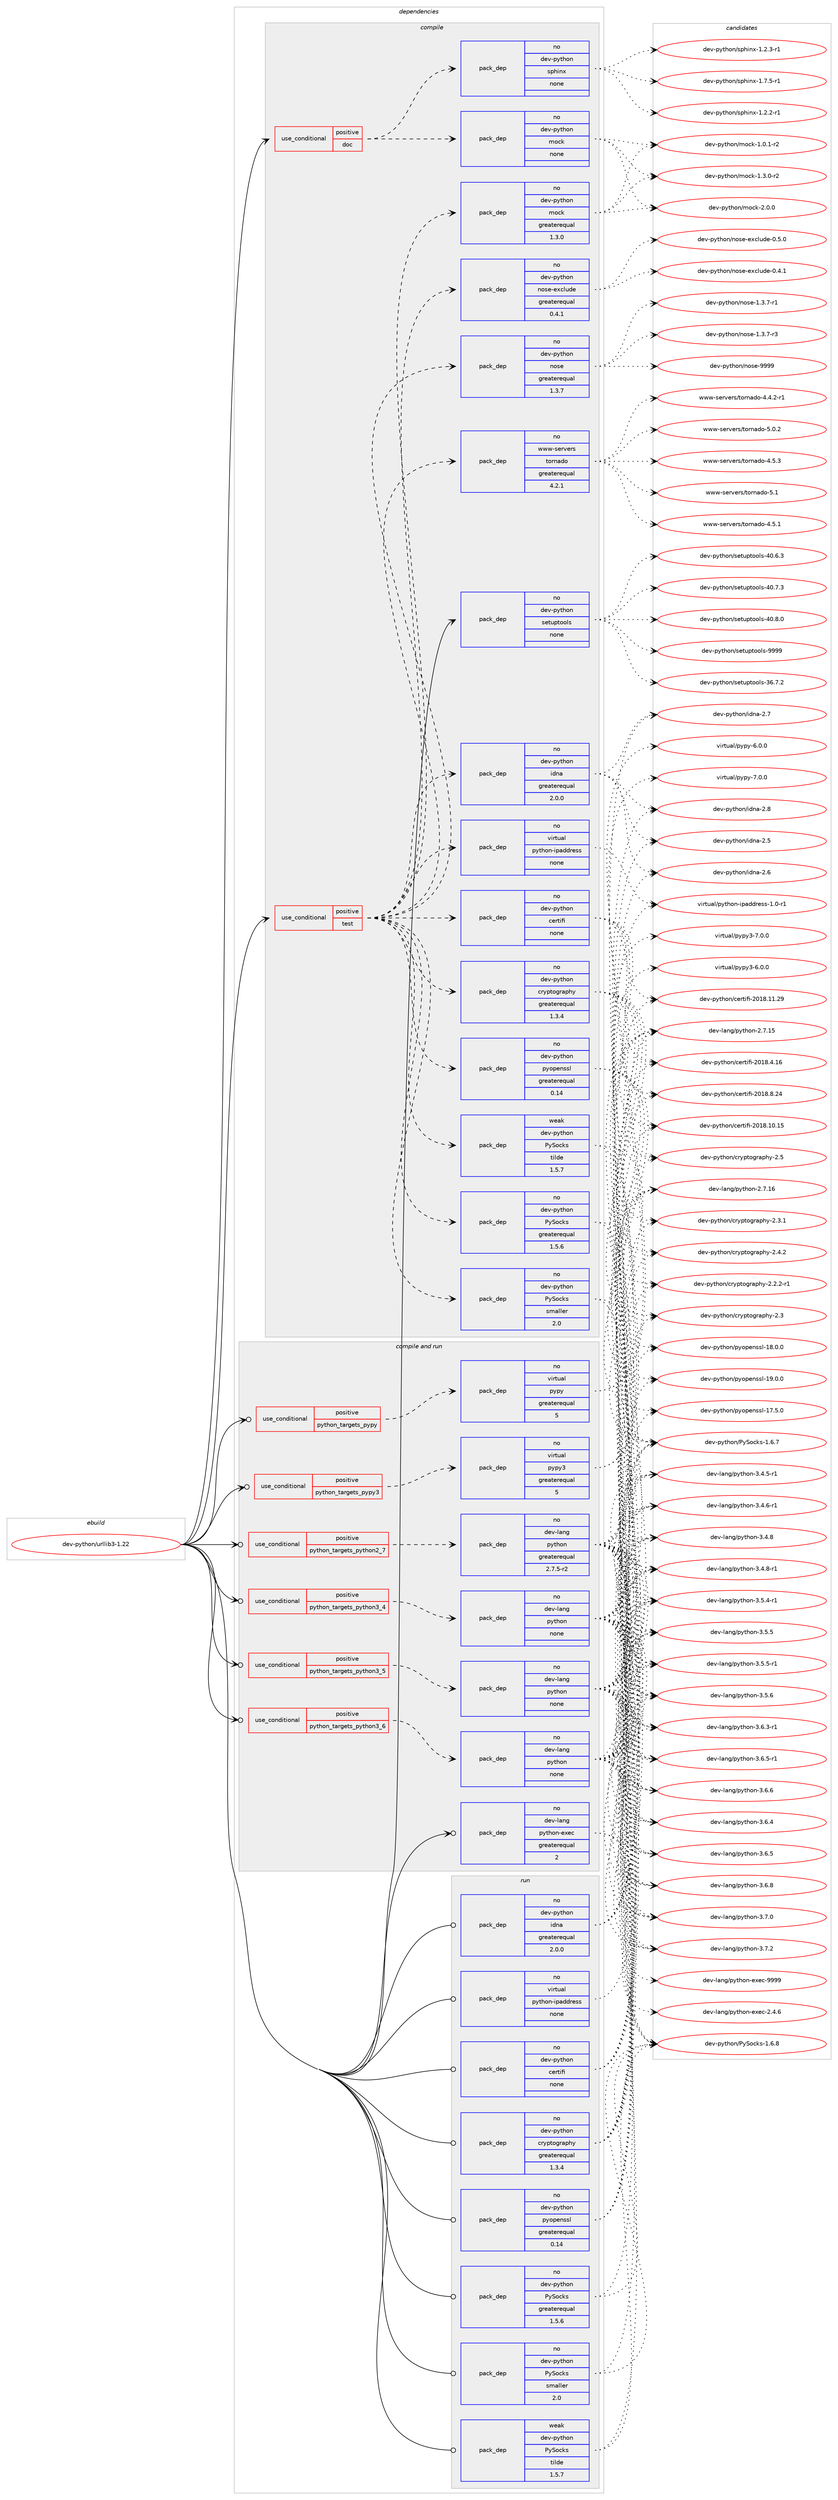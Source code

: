 digraph prolog {

# *************
# Graph options
# *************

newrank=true;
concentrate=true;
compound=true;
graph [rankdir=LR,fontname=Helvetica,fontsize=10,ranksep=1.5];#, ranksep=2.5, nodesep=0.2];
edge  [arrowhead=vee];
node  [fontname=Helvetica,fontsize=10];

# **********
# The ebuild
# **********

subgraph cluster_leftcol {
color=gray;
rank=same;
label=<<i>ebuild</i>>;
id [label="dev-python/urllib3-1.22", color=red, width=4, href="../dev-python/urllib3-1.22.svg"];
}

# ****************
# The dependencies
# ****************

subgraph cluster_midcol {
color=gray;
label=<<i>dependencies</i>>;
subgraph cluster_compile {
fillcolor="#eeeeee";
style=filled;
label=<<i>compile</i>>;
subgraph cond386309 {
dependency1446426 [label=<<TABLE BORDER="0" CELLBORDER="1" CELLSPACING="0" CELLPADDING="4"><TR><TD ROWSPAN="3" CELLPADDING="10">use_conditional</TD></TR><TR><TD>positive</TD></TR><TR><TD>doc</TD></TR></TABLE>>, shape=none, color=red];
subgraph pack1036748 {
dependency1446427 [label=<<TABLE BORDER="0" CELLBORDER="1" CELLSPACING="0" CELLPADDING="4" WIDTH="220"><TR><TD ROWSPAN="6" CELLPADDING="30">pack_dep</TD></TR><TR><TD WIDTH="110">no</TD></TR><TR><TD>dev-python</TD></TR><TR><TD>mock</TD></TR><TR><TD>none</TD></TR><TR><TD></TD></TR></TABLE>>, shape=none, color=blue];
}
dependency1446426:e -> dependency1446427:w [weight=20,style="dashed",arrowhead="vee"];
subgraph pack1036749 {
dependency1446428 [label=<<TABLE BORDER="0" CELLBORDER="1" CELLSPACING="0" CELLPADDING="4" WIDTH="220"><TR><TD ROWSPAN="6" CELLPADDING="30">pack_dep</TD></TR><TR><TD WIDTH="110">no</TD></TR><TR><TD>dev-python</TD></TR><TR><TD>sphinx</TD></TR><TR><TD>none</TD></TR><TR><TD></TD></TR></TABLE>>, shape=none, color=blue];
}
dependency1446426:e -> dependency1446428:w [weight=20,style="dashed",arrowhead="vee"];
}
id:e -> dependency1446426:w [weight=20,style="solid",arrowhead="vee"];
subgraph cond386310 {
dependency1446429 [label=<<TABLE BORDER="0" CELLBORDER="1" CELLSPACING="0" CELLPADDING="4"><TR><TD ROWSPAN="3" CELLPADDING="10">use_conditional</TD></TR><TR><TD>positive</TD></TR><TR><TD>test</TD></TR></TABLE>>, shape=none, color=red];
subgraph pack1036750 {
dependency1446430 [label=<<TABLE BORDER="0" CELLBORDER="1" CELLSPACING="0" CELLPADDING="4" WIDTH="220"><TR><TD ROWSPAN="6" CELLPADDING="30">pack_dep</TD></TR><TR><TD WIDTH="110">no</TD></TR><TR><TD>dev-python</TD></TR><TR><TD>PySocks</TD></TR><TR><TD>greaterequal</TD></TR><TR><TD>1.5.6</TD></TR></TABLE>>, shape=none, color=blue];
}
dependency1446429:e -> dependency1446430:w [weight=20,style="dashed",arrowhead="vee"];
subgraph pack1036751 {
dependency1446431 [label=<<TABLE BORDER="0" CELLBORDER="1" CELLSPACING="0" CELLPADDING="4" WIDTH="220"><TR><TD ROWSPAN="6" CELLPADDING="30">pack_dep</TD></TR><TR><TD WIDTH="110">weak</TD></TR><TR><TD>dev-python</TD></TR><TR><TD>PySocks</TD></TR><TR><TD>tilde</TD></TR><TR><TD>1.5.7</TD></TR></TABLE>>, shape=none, color=blue];
}
dependency1446429:e -> dependency1446431:w [weight=20,style="dashed",arrowhead="vee"];
subgraph pack1036752 {
dependency1446432 [label=<<TABLE BORDER="0" CELLBORDER="1" CELLSPACING="0" CELLPADDING="4" WIDTH="220"><TR><TD ROWSPAN="6" CELLPADDING="30">pack_dep</TD></TR><TR><TD WIDTH="110">no</TD></TR><TR><TD>dev-python</TD></TR><TR><TD>PySocks</TD></TR><TR><TD>smaller</TD></TR><TR><TD>2.0</TD></TR></TABLE>>, shape=none, color=blue];
}
dependency1446429:e -> dependency1446432:w [weight=20,style="dashed",arrowhead="vee"];
subgraph pack1036753 {
dependency1446433 [label=<<TABLE BORDER="0" CELLBORDER="1" CELLSPACING="0" CELLPADDING="4" WIDTH="220"><TR><TD ROWSPAN="6" CELLPADDING="30">pack_dep</TD></TR><TR><TD WIDTH="110">no</TD></TR><TR><TD>dev-python</TD></TR><TR><TD>certifi</TD></TR><TR><TD>none</TD></TR><TR><TD></TD></TR></TABLE>>, shape=none, color=blue];
}
dependency1446429:e -> dependency1446433:w [weight=20,style="dashed",arrowhead="vee"];
subgraph pack1036754 {
dependency1446434 [label=<<TABLE BORDER="0" CELLBORDER="1" CELLSPACING="0" CELLPADDING="4" WIDTH="220"><TR><TD ROWSPAN="6" CELLPADDING="30">pack_dep</TD></TR><TR><TD WIDTH="110">no</TD></TR><TR><TD>dev-python</TD></TR><TR><TD>cryptography</TD></TR><TR><TD>greaterequal</TD></TR><TR><TD>1.3.4</TD></TR></TABLE>>, shape=none, color=blue];
}
dependency1446429:e -> dependency1446434:w [weight=20,style="dashed",arrowhead="vee"];
subgraph pack1036755 {
dependency1446435 [label=<<TABLE BORDER="0" CELLBORDER="1" CELLSPACING="0" CELLPADDING="4" WIDTH="220"><TR><TD ROWSPAN="6" CELLPADDING="30">pack_dep</TD></TR><TR><TD WIDTH="110">no</TD></TR><TR><TD>dev-python</TD></TR><TR><TD>pyopenssl</TD></TR><TR><TD>greaterequal</TD></TR><TR><TD>0.14</TD></TR></TABLE>>, shape=none, color=blue];
}
dependency1446429:e -> dependency1446435:w [weight=20,style="dashed",arrowhead="vee"];
subgraph pack1036756 {
dependency1446436 [label=<<TABLE BORDER="0" CELLBORDER="1" CELLSPACING="0" CELLPADDING="4" WIDTH="220"><TR><TD ROWSPAN="6" CELLPADDING="30">pack_dep</TD></TR><TR><TD WIDTH="110">no</TD></TR><TR><TD>dev-python</TD></TR><TR><TD>idna</TD></TR><TR><TD>greaterequal</TD></TR><TR><TD>2.0.0</TD></TR></TABLE>>, shape=none, color=blue];
}
dependency1446429:e -> dependency1446436:w [weight=20,style="dashed",arrowhead="vee"];
subgraph pack1036757 {
dependency1446437 [label=<<TABLE BORDER="0" CELLBORDER="1" CELLSPACING="0" CELLPADDING="4" WIDTH="220"><TR><TD ROWSPAN="6" CELLPADDING="30">pack_dep</TD></TR><TR><TD WIDTH="110">no</TD></TR><TR><TD>virtual</TD></TR><TR><TD>python-ipaddress</TD></TR><TR><TD>none</TD></TR><TR><TD></TD></TR></TABLE>>, shape=none, color=blue];
}
dependency1446429:e -> dependency1446437:w [weight=20,style="dashed",arrowhead="vee"];
subgraph pack1036758 {
dependency1446438 [label=<<TABLE BORDER="0" CELLBORDER="1" CELLSPACING="0" CELLPADDING="4" WIDTH="220"><TR><TD ROWSPAN="6" CELLPADDING="30">pack_dep</TD></TR><TR><TD WIDTH="110">no</TD></TR><TR><TD>www-servers</TD></TR><TR><TD>tornado</TD></TR><TR><TD>greaterequal</TD></TR><TR><TD>4.2.1</TD></TR></TABLE>>, shape=none, color=blue];
}
dependency1446429:e -> dependency1446438:w [weight=20,style="dashed",arrowhead="vee"];
subgraph pack1036759 {
dependency1446439 [label=<<TABLE BORDER="0" CELLBORDER="1" CELLSPACING="0" CELLPADDING="4" WIDTH="220"><TR><TD ROWSPAN="6" CELLPADDING="30">pack_dep</TD></TR><TR><TD WIDTH="110">no</TD></TR><TR><TD>dev-python</TD></TR><TR><TD>mock</TD></TR><TR><TD>greaterequal</TD></TR><TR><TD>1.3.0</TD></TR></TABLE>>, shape=none, color=blue];
}
dependency1446429:e -> dependency1446439:w [weight=20,style="dashed",arrowhead="vee"];
subgraph pack1036760 {
dependency1446440 [label=<<TABLE BORDER="0" CELLBORDER="1" CELLSPACING="0" CELLPADDING="4" WIDTH="220"><TR><TD ROWSPAN="6" CELLPADDING="30">pack_dep</TD></TR><TR><TD WIDTH="110">no</TD></TR><TR><TD>dev-python</TD></TR><TR><TD>nose</TD></TR><TR><TD>greaterequal</TD></TR><TR><TD>1.3.7</TD></TR></TABLE>>, shape=none, color=blue];
}
dependency1446429:e -> dependency1446440:w [weight=20,style="dashed",arrowhead="vee"];
subgraph pack1036761 {
dependency1446441 [label=<<TABLE BORDER="0" CELLBORDER="1" CELLSPACING="0" CELLPADDING="4" WIDTH="220"><TR><TD ROWSPAN="6" CELLPADDING="30">pack_dep</TD></TR><TR><TD WIDTH="110">no</TD></TR><TR><TD>dev-python</TD></TR><TR><TD>nose-exclude</TD></TR><TR><TD>greaterequal</TD></TR><TR><TD>0.4.1</TD></TR></TABLE>>, shape=none, color=blue];
}
dependency1446429:e -> dependency1446441:w [weight=20,style="dashed",arrowhead="vee"];
}
id:e -> dependency1446429:w [weight=20,style="solid",arrowhead="vee"];
subgraph pack1036762 {
dependency1446442 [label=<<TABLE BORDER="0" CELLBORDER="1" CELLSPACING="0" CELLPADDING="4" WIDTH="220"><TR><TD ROWSPAN="6" CELLPADDING="30">pack_dep</TD></TR><TR><TD WIDTH="110">no</TD></TR><TR><TD>dev-python</TD></TR><TR><TD>setuptools</TD></TR><TR><TD>none</TD></TR><TR><TD></TD></TR></TABLE>>, shape=none, color=blue];
}
id:e -> dependency1446442:w [weight=20,style="solid",arrowhead="vee"];
}
subgraph cluster_compileandrun {
fillcolor="#eeeeee";
style=filled;
label=<<i>compile and run</i>>;
subgraph cond386311 {
dependency1446443 [label=<<TABLE BORDER="0" CELLBORDER="1" CELLSPACING="0" CELLPADDING="4"><TR><TD ROWSPAN="3" CELLPADDING="10">use_conditional</TD></TR><TR><TD>positive</TD></TR><TR><TD>python_targets_pypy</TD></TR></TABLE>>, shape=none, color=red];
subgraph pack1036763 {
dependency1446444 [label=<<TABLE BORDER="0" CELLBORDER="1" CELLSPACING="0" CELLPADDING="4" WIDTH="220"><TR><TD ROWSPAN="6" CELLPADDING="30">pack_dep</TD></TR><TR><TD WIDTH="110">no</TD></TR><TR><TD>virtual</TD></TR><TR><TD>pypy</TD></TR><TR><TD>greaterequal</TD></TR><TR><TD>5</TD></TR></TABLE>>, shape=none, color=blue];
}
dependency1446443:e -> dependency1446444:w [weight=20,style="dashed",arrowhead="vee"];
}
id:e -> dependency1446443:w [weight=20,style="solid",arrowhead="odotvee"];
subgraph cond386312 {
dependency1446445 [label=<<TABLE BORDER="0" CELLBORDER="1" CELLSPACING="0" CELLPADDING="4"><TR><TD ROWSPAN="3" CELLPADDING="10">use_conditional</TD></TR><TR><TD>positive</TD></TR><TR><TD>python_targets_pypy3</TD></TR></TABLE>>, shape=none, color=red];
subgraph pack1036764 {
dependency1446446 [label=<<TABLE BORDER="0" CELLBORDER="1" CELLSPACING="0" CELLPADDING="4" WIDTH="220"><TR><TD ROWSPAN="6" CELLPADDING="30">pack_dep</TD></TR><TR><TD WIDTH="110">no</TD></TR><TR><TD>virtual</TD></TR><TR><TD>pypy3</TD></TR><TR><TD>greaterequal</TD></TR><TR><TD>5</TD></TR></TABLE>>, shape=none, color=blue];
}
dependency1446445:e -> dependency1446446:w [weight=20,style="dashed",arrowhead="vee"];
}
id:e -> dependency1446445:w [weight=20,style="solid",arrowhead="odotvee"];
subgraph cond386313 {
dependency1446447 [label=<<TABLE BORDER="0" CELLBORDER="1" CELLSPACING="0" CELLPADDING="4"><TR><TD ROWSPAN="3" CELLPADDING="10">use_conditional</TD></TR><TR><TD>positive</TD></TR><TR><TD>python_targets_python2_7</TD></TR></TABLE>>, shape=none, color=red];
subgraph pack1036765 {
dependency1446448 [label=<<TABLE BORDER="0" CELLBORDER="1" CELLSPACING="0" CELLPADDING="4" WIDTH="220"><TR><TD ROWSPAN="6" CELLPADDING="30">pack_dep</TD></TR><TR><TD WIDTH="110">no</TD></TR><TR><TD>dev-lang</TD></TR><TR><TD>python</TD></TR><TR><TD>greaterequal</TD></TR><TR><TD>2.7.5-r2</TD></TR></TABLE>>, shape=none, color=blue];
}
dependency1446447:e -> dependency1446448:w [weight=20,style="dashed",arrowhead="vee"];
}
id:e -> dependency1446447:w [weight=20,style="solid",arrowhead="odotvee"];
subgraph cond386314 {
dependency1446449 [label=<<TABLE BORDER="0" CELLBORDER="1" CELLSPACING="0" CELLPADDING="4"><TR><TD ROWSPAN="3" CELLPADDING="10">use_conditional</TD></TR><TR><TD>positive</TD></TR><TR><TD>python_targets_python3_4</TD></TR></TABLE>>, shape=none, color=red];
subgraph pack1036766 {
dependency1446450 [label=<<TABLE BORDER="0" CELLBORDER="1" CELLSPACING="0" CELLPADDING="4" WIDTH="220"><TR><TD ROWSPAN="6" CELLPADDING="30">pack_dep</TD></TR><TR><TD WIDTH="110">no</TD></TR><TR><TD>dev-lang</TD></TR><TR><TD>python</TD></TR><TR><TD>none</TD></TR><TR><TD></TD></TR></TABLE>>, shape=none, color=blue];
}
dependency1446449:e -> dependency1446450:w [weight=20,style="dashed",arrowhead="vee"];
}
id:e -> dependency1446449:w [weight=20,style="solid",arrowhead="odotvee"];
subgraph cond386315 {
dependency1446451 [label=<<TABLE BORDER="0" CELLBORDER="1" CELLSPACING="0" CELLPADDING="4"><TR><TD ROWSPAN="3" CELLPADDING="10">use_conditional</TD></TR><TR><TD>positive</TD></TR><TR><TD>python_targets_python3_5</TD></TR></TABLE>>, shape=none, color=red];
subgraph pack1036767 {
dependency1446452 [label=<<TABLE BORDER="0" CELLBORDER="1" CELLSPACING="0" CELLPADDING="4" WIDTH="220"><TR><TD ROWSPAN="6" CELLPADDING="30">pack_dep</TD></TR><TR><TD WIDTH="110">no</TD></TR><TR><TD>dev-lang</TD></TR><TR><TD>python</TD></TR><TR><TD>none</TD></TR><TR><TD></TD></TR></TABLE>>, shape=none, color=blue];
}
dependency1446451:e -> dependency1446452:w [weight=20,style="dashed",arrowhead="vee"];
}
id:e -> dependency1446451:w [weight=20,style="solid",arrowhead="odotvee"];
subgraph cond386316 {
dependency1446453 [label=<<TABLE BORDER="0" CELLBORDER="1" CELLSPACING="0" CELLPADDING="4"><TR><TD ROWSPAN="3" CELLPADDING="10">use_conditional</TD></TR><TR><TD>positive</TD></TR><TR><TD>python_targets_python3_6</TD></TR></TABLE>>, shape=none, color=red];
subgraph pack1036768 {
dependency1446454 [label=<<TABLE BORDER="0" CELLBORDER="1" CELLSPACING="0" CELLPADDING="4" WIDTH="220"><TR><TD ROWSPAN="6" CELLPADDING="30">pack_dep</TD></TR><TR><TD WIDTH="110">no</TD></TR><TR><TD>dev-lang</TD></TR><TR><TD>python</TD></TR><TR><TD>none</TD></TR><TR><TD></TD></TR></TABLE>>, shape=none, color=blue];
}
dependency1446453:e -> dependency1446454:w [weight=20,style="dashed",arrowhead="vee"];
}
id:e -> dependency1446453:w [weight=20,style="solid",arrowhead="odotvee"];
subgraph pack1036769 {
dependency1446455 [label=<<TABLE BORDER="0" CELLBORDER="1" CELLSPACING="0" CELLPADDING="4" WIDTH="220"><TR><TD ROWSPAN="6" CELLPADDING="30">pack_dep</TD></TR><TR><TD WIDTH="110">no</TD></TR><TR><TD>dev-lang</TD></TR><TR><TD>python-exec</TD></TR><TR><TD>greaterequal</TD></TR><TR><TD>2</TD></TR></TABLE>>, shape=none, color=blue];
}
id:e -> dependency1446455:w [weight=20,style="solid",arrowhead="odotvee"];
}
subgraph cluster_run {
fillcolor="#eeeeee";
style=filled;
label=<<i>run</i>>;
subgraph pack1036770 {
dependency1446456 [label=<<TABLE BORDER="0" CELLBORDER="1" CELLSPACING="0" CELLPADDING="4" WIDTH="220"><TR><TD ROWSPAN="6" CELLPADDING="30">pack_dep</TD></TR><TR><TD WIDTH="110">no</TD></TR><TR><TD>dev-python</TD></TR><TR><TD>PySocks</TD></TR><TR><TD>greaterequal</TD></TR><TR><TD>1.5.6</TD></TR></TABLE>>, shape=none, color=blue];
}
id:e -> dependency1446456:w [weight=20,style="solid",arrowhead="odot"];
subgraph pack1036771 {
dependency1446457 [label=<<TABLE BORDER="0" CELLBORDER="1" CELLSPACING="0" CELLPADDING="4" WIDTH="220"><TR><TD ROWSPAN="6" CELLPADDING="30">pack_dep</TD></TR><TR><TD WIDTH="110">no</TD></TR><TR><TD>dev-python</TD></TR><TR><TD>PySocks</TD></TR><TR><TD>smaller</TD></TR><TR><TD>2.0</TD></TR></TABLE>>, shape=none, color=blue];
}
id:e -> dependency1446457:w [weight=20,style="solid",arrowhead="odot"];
subgraph pack1036772 {
dependency1446458 [label=<<TABLE BORDER="0" CELLBORDER="1" CELLSPACING="0" CELLPADDING="4" WIDTH="220"><TR><TD ROWSPAN="6" CELLPADDING="30">pack_dep</TD></TR><TR><TD WIDTH="110">no</TD></TR><TR><TD>dev-python</TD></TR><TR><TD>certifi</TD></TR><TR><TD>none</TD></TR><TR><TD></TD></TR></TABLE>>, shape=none, color=blue];
}
id:e -> dependency1446458:w [weight=20,style="solid",arrowhead="odot"];
subgraph pack1036773 {
dependency1446459 [label=<<TABLE BORDER="0" CELLBORDER="1" CELLSPACING="0" CELLPADDING="4" WIDTH="220"><TR><TD ROWSPAN="6" CELLPADDING="30">pack_dep</TD></TR><TR><TD WIDTH="110">no</TD></TR><TR><TD>dev-python</TD></TR><TR><TD>cryptography</TD></TR><TR><TD>greaterequal</TD></TR><TR><TD>1.3.4</TD></TR></TABLE>>, shape=none, color=blue];
}
id:e -> dependency1446459:w [weight=20,style="solid",arrowhead="odot"];
subgraph pack1036774 {
dependency1446460 [label=<<TABLE BORDER="0" CELLBORDER="1" CELLSPACING="0" CELLPADDING="4" WIDTH="220"><TR><TD ROWSPAN="6" CELLPADDING="30">pack_dep</TD></TR><TR><TD WIDTH="110">no</TD></TR><TR><TD>dev-python</TD></TR><TR><TD>idna</TD></TR><TR><TD>greaterequal</TD></TR><TR><TD>2.0.0</TD></TR></TABLE>>, shape=none, color=blue];
}
id:e -> dependency1446460:w [weight=20,style="solid",arrowhead="odot"];
subgraph pack1036775 {
dependency1446461 [label=<<TABLE BORDER="0" CELLBORDER="1" CELLSPACING="0" CELLPADDING="4" WIDTH="220"><TR><TD ROWSPAN="6" CELLPADDING="30">pack_dep</TD></TR><TR><TD WIDTH="110">no</TD></TR><TR><TD>dev-python</TD></TR><TR><TD>pyopenssl</TD></TR><TR><TD>greaterequal</TD></TR><TR><TD>0.14</TD></TR></TABLE>>, shape=none, color=blue];
}
id:e -> dependency1446461:w [weight=20,style="solid",arrowhead="odot"];
subgraph pack1036776 {
dependency1446462 [label=<<TABLE BORDER="0" CELLBORDER="1" CELLSPACING="0" CELLPADDING="4" WIDTH="220"><TR><TD ROWSPAN="6" CELLPADDING="30">pack_dep</TD></TR><TR><TD WIDTH="110">no</TD></TR><TR><TD>virtual</TD></TR><TR><TD>python-ipaddress</TD></TR><TR><TD>none</TD></TR><TR><TD></TD></TR></TABLE>>, shape=none, color=blue];
}
id:e -> dependency1446462:w [weight=20,style="solid",arrowhead="odot"];
subgraph pack1036777 {
dependency1446463 [label=<<TABLE BORDER="0" CELLBORDER="1" CELLSPACING="0" CELLPADDING="4" WIDTH="220"><TR><TD ROWSPAN="6" CELLPADDING="30">pack_dep</TD></TR><TR><TD WIDTH="110">weak</TD></TR><TR><TD>dev-python</TD></TR><TR><TD>PySocks</TD></TR><TR><TD>tilde</TD></TR><TR><TD>1.5.7</TD></TR></TABLE>>, shape=none, color=blue];
}
id:e -> dependency1446463:w [weight=20,style="solid",arrowhead="odot"];
}
}

# **************
# The candidates
# **************

subgraph cluster_choices {
rank=same;
color=gray;
label=<<i>candidates</i>>;

subgraph choice1036748 {
color=black;
nodesep=1;
choice1001011184511212111610411111047109111991074549464846494511450 [label="dev-python/mock-1.0.1-r2", color=red, width=4,href="../dev-python/mock-1.0.1-r2.svg"];
choice1001011184511212111610411111047109111991074549465146484511450 [label="dev-python/mock-1.3.0-r2", color=red, width=4,href="../dev-python/mock-1.3.0-r2.svg"];
choice100101118451121211161041111104710911199107455046484648 [label="dev-python/mock-2.0.0", color=red, width=4,href="../dev-python/mock-2.0.0.svg"];
dependency1446427:e -> choice1001011184511212111610411111047109111991074549464846494511450:w [style=dotted,weight="100"];
dependency1446427:e -> choice1001011184511212111610411111047109111991074549465146484511450:w [style=dotted,weight="100"];
dependency1446427:e -> choice100101118451121211161041111104710911199107455046484648:w [style=dotted,weight="100"];
}
subgraph choice1036749 {
color=black;
nodesep=1;
choice10010111845112121116104111110471151121041051101204549465046504511449 [label="dev-python/sphinx-1.2.2-r1", color=red, width=4,href="../dev-python/sphinx-1.2.2-r1.svg"];
choice10010111845112121116104111110471151121041051101204549465046514511449 [label="dev-python/sphinx-1.2.3-r1", color=red, width=4,href="../dev-python/sphinx-1.2.3-r1.svg"];
choice10010111845112121116104111110471151121041051101204549465546534511449 [label="dev-python/sphinx-1.7.5-r1", color=red, width=4,href="../dev-python/sphinx-1.7.5-r1.svg"];
dependency1446428:e -> choice10010111845112121116104111110471151121041051101204549465046504511449:w [style=dotted,weight="100"];
dependency1446428:e -> choice10010111845112121116104111110471151121041051101204549465046514511449:w [style=dotted,weight="100"];
dependency1446428:e -> choice10010111845112121116104111110471151121041051101204549465546534511449:w [style=dotted,weight="100"];
}
subgraph choice1036750 {
color=black;
nodesep=1;
choice1001011184511212111610411111047801218311199107115454946544655 [label="dev-python/PySocks-1.6.7", color=red, width=4,href="../dev-python/PySocks-1.6.7.svg"];
choice1001011184511212111610411111047801218311199107115454946544656 [label="dev-python/PySocks-1.6.8", color=red, width=4,href="../dev-python/PySocks-1.6.8.svg"];
dependency1446430:e -> choice1001011184511212111610411111047801218311199107115454946544655:w [style=dotted,weight="100"];
dependency1446430:e -> choice1001011184511212111610411111047801218311199107115454946544656:w [style=dotted,weight="100"];
}
subgraph choice1036751 {
color=black;
nodesep=1;
choice1001011184511212111610411111047801218311199107115454946544655 [label="dev-python/PySocks-1.6.7", color=red, width=4,href="../dev-python/PySocks-1.6.7.svg"];
choice1001011184511212111610411111047801218311199107115454946544656 [label="dev-python/PySocks-1.6.8", color=red, width=4,href="../dev-python/PySocks-1.6.8.svg"];
dependency1446431:e -> choice1001011184511212111610411111047801218311199107115454946544655:w [style=dotted,weight="100"];
dependency1446431:e -> choice1001011184511212111610411111047801218311199107115454946544656:w [style=dotted,weight="100"];
}
subgraph choice1036752 {
color=black;
nodesep=1;
choice1001011184511212111610411111047801218311199107115454946544655 [label="dev-python/PySocks-1.6.7", color=red, width=4,href="../dev-python/PySocks-1.6.7.svg"];
choice1001011184511212111610411111047801218311199107115454946544656 [label="dev-python/PySocks-1.6.8", color=red, width=4,href="../dev-python/PySocks-1.6.8.svg"];
dependency1446432:e -> choice1001011184511212111610411111047801218311199107115454946544655:w [style=dotted,weight="100"];
dependency1446432:e -> choice1001011184511212111610411111047801218311199107115454946544656:w [style=dotted,weight="100"];
}
subgraph choice1036753 {
color=black;
nodesep=1;
choice1001011184511212111610411111047991011141161051021054550484956464948464953 [label="dev-python/certifi-2018.10.15", color=red, width=4,href="../dev-python/certifi-2018.10.15.svg"];
choice1001011184511212111610411111047991011141161051021054550484956464949465057 [label="dev-python/certifi-2018.11.29", color=red, width=4,href="../dev-python/certifi-2018.11.29.svg"];
choice10010111845112121116104111110479910111411610510210545504849564652464954 [label="dev-python/certifi-2018.4.16", color=red, width=4,href="../dev-python/certifi-2018.4.16.svg"];
choice10010111845112121116104111110479910111411610510210545504849564656465052 [label="dev-python/certifi-2018.8.24", color=red, width=4,href="../dev-python/certifi-2018.8.24.svg"];
dependency1446433:e -> choice1001011184511212111610411111047991011141161051021054550484956464948464953:w [style=dotted,weight="100"];
dependency1446433:e -> choice1001011184511212111610411111047991011141161051021054550484956464949465057:w [style=dotted,weight="100"];
dependency1446433:e -> choice10010111845112121116104111110479910111411610510210545504849564652464954:w [style=dotted,weight="100"];
dependency1446433:e -> choice10010111845112121116104111110479910111411610510210545504849564656465052:w [style=dotted,weight="100"];
}
subgraph choice1036754 {
color=black;
nodesep=1;
choice100101118451121211161041111104799114121112116111103114971121041214550465046504511449 [label="dev-python/cryptography-2.2.2-r1", color=red, width=4,href="../dev-python/cryptography-2.2.2-r1.svg"];
choice1001011184511212111610411111047991141211121161111031149711210412145504651 [label="dev-python/cryptography-2.3", color=red, width=4,href="../dev-python/cryptography-2.3.svg"];
choice10010111845112121116104111110479911412111211611110311497112104121455046514649 [label="dev-python/cryptography-2.3.1", color=red, width=4,href="../dev-python/cryptography-2.3.1.svg"];
choice10010111845112121116104111110479911412111211611110311497112104121455046524650 [label="dev-python/cryptography-2.4.2", color=red, width=4,href="../dev-python/cryptography-2.4.2.svg"];
choice1001011184511212111610411111047991141211121161111031149711210412145504653 [label="dev-python/cryptography-2.5", color=red, width=4,href="../dev-python/cryptography-2.5.svg"];
dependency1446434:e -> choice100101118451121211161041111104799114121112116111103114971121041214550465046504511449:w [style=dotted,weight="100"];
dependency1446434:e -> choice1001011184511212111610411111047991141211121161111031149711210412145504651:w [style=dotted,weight="100"];
dependency1446434:e -> choice10010111845112121116104111110479911412111211611110311497112104121455046514649:w [style=dotted,weight="100"];
dependency1446434:e -> choice10010111845112121116104111110479911412111211611110311497112104121455046524650:w [style=dotted,weight="100"];
dependency1446434:e -> choice1001011184511212111610411111047991141211121161111031149711210412145504653:w [style=dotted,weight="100"];
}
subgraph choice1036755 {
color=black;
nodesep=1;
choice100101118451121211161041111104711212111111210111011511510845495546534648 [label="dev-python/pyopenssl-17.5.0", color=red, width=4,href="../dev-python/pyopenssl-17.5.0.svg"];
choice100101118451121211161041111104711212111111210111011511510845495646484648 [label="dev-python/pyopenssl-18.0.0", color=red, width=4,href="../dev-python/pyopenssl-18.0.0.svg"];
choice100101118451121211161041111104711212111111210111011511510845495746484648 [label="dev-python/pyopenssl-19.0.0", color=red, width=4,href="../dev-python/pyopenssl-19.0.0.svg"];
dependency1446435:e -> choice100101118451121211161041111104711212111111210111011511510845495546534648:w [style=dotted,weight="100"];
dependency1446435:e -> choice100101118451121211161041111104711212111111210111011511510845495646484648:w [style=dotted,weight="100"];
dependency1446435:e -> choice100101118451121211161041111104711212111111210111011511510845495746484648:w [style=dotted,weight="100"];
}
subgraph choice1036756 {
color=black;
nodesep=1;
choice10010111845112121116104111110471051001109745504653 [label="dev-python/idna-2.5", color=red, width=4,href="../dev-python/idna-2.5.svg"];
choice10010111845112121116104111110471051001109745504654 [label="dev-python/idna-2.6", color=red, width=4,href="../dev-python/idna-2.6.svg"];
choice10010111845112121116104111110471051001109745504655 [label="dev-python/idna-2.7", color=red, width=4,href="../dev-python/idna-2.7.svg"];
choice10010111845112121116104111110471051001109745504656 [label="dev-python/idna-2.8", color=red, width=4,href="../dev-python/idna-2.8.svg"];
dependency1446436:e -> choice10010111845112121116104111110471051001109745504653:w [style=dotted,weight="100"];
dependency1446436:e -> choice10010111845112121116104111110471051001109745504654:w [style=dotted,weight="100"];
dependency1446436:e -> choice10010111845112121116104111110471051001109745504655:w [style=dotted,weight="100"];
dependency1446436:e -> choice10010111845112121116104111110471051001109745504656:w [style=dotted,weight="100"];
}
subgraph choice1036757 {
color=black;
nodesep=1;
choice11810511411611797108471121211161041111104510511297100100114101115115454946484511449 [label="virtual/python-ipaddress-1.0-r1", color=red, width=4,href="../virtual/python-ipaddress-1.0-r1.svg"];
dependency1446437:e -> choice11810511411611797108471121211161041111104510511297100100114101115115454946484511449:w [style=dotted,weight="100"];
}
subgraph choice1036758 {
color=black;
nodesep=1;
choice1191191194511510111411810111411547116111114110971001114552465246504511449 [label="www-servers/tornado-4.4.2-r1", color=red, width=4,href="../www-servers/tornado-4.4.2-r1.svg"];
choice119119119451151011141181011141154711611111411097100111455246534649 [label="www-servers/tornado-4.5.1", color=red, width=4,href="../www-servers/tornado-4.5.1.svg"];
choice119119119451151011141181011141154711611111411097100111455246534651 [label="www-servers/tornado-4.5.3", color=red, width=4,href="../www-servers/tornado-4.5.3.svg"];
choice119119119451151011141181011141154711611111411097100111455346484650 [label="www-servers/tornado-5.0.2", color=red, width=4,href="../www-servers/tornado-5.0.2.svg"];
choice11911911945115101114118101114115471161111141109710011145534649 [label="www-servers/tornado-5.1", color=red, width=4,href="../www-servers/tornado-5.1.svg"];
dependency1446438:e -> choice1191191194511510111411810111411547116111114110971001114552465246504511449:w [style=dotted,weight="100"];
dependency1446438:e -> choice119119119451151011141181011141154711611111411097100111455246534649:w [style=dotted,weight="100"];
dependency1446438:e -> choice119119119451151011141181011141154711611111411097100111455246534651:w [style=dotted,weight="100"];
dependency1446438:e -> choice119119119451151011141181011141154711611111411097100111455346484650:w [style=dotted,weight="100"];
dependency1446438:e -> choice11911911945115101114118101114115471161111141109710011145534649:w [style=dotted,weight="100"];
}
subgraph choice1036759 {
color=black;
nodesep=1;
choice1001011184511212111610411111047109111991074549464846494511450 [label="dev-python/mock-1.0.1-r2", color=red, width=4,href="../dev-python/mock-1.0.1-r2.svg"];
choice1001011184511212111610411111047109111991074549465146484511450 [label="dev-python/mock-1.3.0-r2", color=red, width=4,href="../dev-python/mock-1.3.0-r2.svg"];
choice100101118451121211161041111104710911199107455046484648 [label="dev-python/mock-2.0.0", color=red, width=4,href="../dev-python/mock-2.0.0.svg"];
dependency1446439:e -> choice1001011184511212111610411111047109111991074549464846494511450:w [style=dotted,weight="100"];
dependency1446439:e -> choice1001011184511212111610411111047109111991074549465146484511450:w [style=dotted,weight="100"];
dependency1446439:e -> choice100101118451121211161041111104710911199107455046484648:w [style=dotted,weight="100"];
}
subgraph choice1036760 {
color=black;
nodesep=1;
choice10010111845112121116104111110471101111151014549465146554511449 [label="dev-python/nose-1.3.7-r1", color=red, width=4,href="../dev-python/nose-1.3.7-r1.svg"];
choice10010111845112121116104111110471101111151014549465146554511451 [label="dev-python/nose-1.3.7-r3", color=red, width=4,href="../dev-python/nose-1.3.7-r3.svg"];
choice10010111845112121116104111110471101111151014557575757 [label="dev-python/nose-9999", color=red, width=4,href="../dev-python/nose-9999.svg"];
dependency1446440:e -> choice10010111845112121116104111110471101111151014549465146554511449:w [style=dotted,weight="100"];
dependency1446440:e -> choice10010111845112121116104111110471101111151014549465146554511451:w [style=dotted,weight="100"];
dependency1446440:e -> choice10010111845112121116104111110471101111151014557575757:w [style=dotted,weight="100"];
}
subgraph choice1036761 {
color=black;
nodesep=1;
choice10010111845112121116104111110471101111151014510112099108117100101454846524649 [label="dev-python/nose-exclude-0.4.1", color=red, width=4,href="../dev-python/nose-exclude-0.4.1.svg"];
choice10010111845112121116104111110471101111151014510112099108117100101454846534648 [label="dev-python/nose-exclude-0.5.0", color=red, width=4,href="../dev-python/nose-exclude-0.5.0.svg"];
dependency1446441:e -> choice10010111845112121116104111110471101111151014510112099108117100101454846524649:w [style=dotted,weight="100"];
dependency1446441:e -> choice10010111845112121116104111110471101111151014510112099108117100101454846534648:w [style=dotted,weight="100"];
}
subgraph choice1036762 {
color=black;
nodesep=1;
choice100101118451121211161041111104711510111611711211611111110811545515446554650 [label="dev-python/setuptools-36.7.2", color=red, width=4,href="../dev-python/setuptools-36.7.2.svg"];
choice100101118451121211161041111104711510111611711211611111110811545524846544651 [label="dev-python/setuptools-40.6.3", color=red, width=4,href="../dev-python/setuptools-40.6.3.svg"];
choice100101118451121211161041111104711510111611711211611111110811545524846554651 [label="dev-python/setuptools-40.7.3", color=red, width=4,href="../dev-python/setuptools-40.7.3.svg"];
choice100101118451121211161041111104711510111611711211611111110811545524846564648 [label="dev-python/setuptools-40.8.0", color=red, width=4,href="../dev-python/setuptools-40.8.0.svg"];
choice10010111845112121116104111110471151011161171121161111111081154557575757 [label="dev-python/setuptools-9999", color=red, width=4,href="../dev-python/setuptools-9999.svg"];
dependency1446442:e -> choice100101118451121211161041111104711510111611711211611111110811545515446554650:w [style=dotted,weight="100"];
dependency1446442:e -> choice100101118451121211161041111104711510111611711211611111110811545524846544651:w [style=dotted,weight="100"];
dependency1446442:e -> choice100101118451121211161041111104711510111611711211611111110811545524846554651:w [style=dotted,weight="100"];
dependency1446442:e -> choice100101118451121211161041111104711510111611711211611111110811545524846564648:w [style=dotted,weight="100"];
dependency1446442:e -> choice10010111845112121116104111110471151011161171121161111111081154557575757:w [style=dotted,weight="100"];
}
subgraph choice1036763 {
color=black;
nodesep=1;
choice1181051141161179710847112121112121455446484648 [label="virtual/pypy-6.0.0", color=red, width=4,href="../virtual/pypy-6.0.0.svg"];
choice1181051141161179710847112121112121455546484648 [label="virtual/pypy-7.0.0", color=red, width=4,href="../virtual/pypy-7.0.0.svg"];
dependency1446444:e -> choice1181051141161179710847112121112121455446484648:w [style=dotted,weight="100"];
dependency1446444:e -> choice1181051141161179710847112121112121455546484648:w [style=dotted,weight="100"];
}
subgraph choice1036764 {
color=black;
nodesep=1;
choice118105114116117971084711212111212151455446484648 [label="virtual/pypy3-6.0.0", color=red, width=4,href="../virtual/pypy3-6.0.0.svg"];
choice118105114116117971084711212111212151455546484648 [label="virtual/pypy3-7.0.0", color=red, width=4,href="../virtual/pypy3-7.0.0.svg"];
dependency1446446:e -> choice118105114116117971084711212111212151455446484648:w [style=dotted,weight="100"];
dependency1446446:e -> choice118105114116117971084711212111212151455546484648:w [style=dotted,weight="100"];
}
subgraph choice1036765 {
color=black;
nodesep=1;
choice10010111845108971101034711212111610411111045504655464953 [label="dev-lang/python-2.7.15", color=red, width=4,href="../dev-lang/python-2.7.15.svg"];
choice10010111845108971101034711212111610411111045504655464954 [label="dev-lang/python-2.7.16", color=red, width=4,href="../dev-lang/python-2.7.16.svg"];
choice1001011184510897110103471121211161041111104551465246534511449 [label="dev-lang/python-3.4.5-r1", color=red, width=4,href="../dev-lang/python-3.4.5-r1.svg"];
choice1001011184510897110103471121211161041111104551465246544511449 [label="dev-lang/python-3.4.6-r1", color=red, width=4,href="../dev-lang/python-3.4.6-r1.svg"];
choice100101118451089711010347112121116104111110455146524656 [label="dev-lang/python-3.4.8", color=red, width=4,href="../dev-lang/python-3.4.8.svg"];
choice1001011184510897110103471121211161041111104551465246564511449 [label="dev-lang/python-3.4.8-r1", color=red, width=4,href="../dev-lang/python-3.4.8-r1.svg"];
choice1001011184510897110103471121211161041111104551465346524511449 [label="dev-lang/python-3.5.4-r1", color=red, width=4,href="../dev-lang/python-3.5.4-r1.svg"];
choice100101118451089711010347112121116104111110455146534653 [label="dev-lang/python-3.5.5", color=red, width=4,href="../dev-lang/python-3.5.5.svg"];
choice1001011184510897110103471121211161041111104551465346534511449 [label="dev-lang/python-3.5.5-r1", color=red, width=4,href="../dev-lang/python-3.5.5-r1.svg"];
choice100101118451089711010347112121116104111110455146534654 [label="dev-lang/python-3.5.6", color=red, width=4,href="../dev-lang/python-3.5.6.svg"];
choice1001011184510897110103471121211161041111104551465446514511449 [label="dev-lang/python-3.6.3-r1", color=red, width=4,href="../dev-lang/python-3.6.3-r1.svg"];
choice100101118451089711010347112121116104111110455146544652 [label="dev-lang/python-3.6.4", color=red, width=4,href="../dev-lang/python-3.6.4.svg"];
choice100101118451089711010347112121116104111110455146544653 [label="dev-lang/python-3.6.5", color=red, width=4,href="../dev-lang/python-3.6.5.svg"];
choice1001011184510897110103471121211161041111104551465446534511449 [label="dev-lang/python-3.6.5-r1", color=red, width=4,href="../dev-lang/python-3.6.5-r1.svg"];
choice100101118451089711010347112121116104111110455146544654 [label="dev-lang/python-3.6.6", color=red, width=4,href="../dev-lang/python-3.6.6.svg"];
choice100101118451089711010347112121116104111110455146544656 [label="dev-lang/python-3.6.8", color=red, width=4,href="../dev-lang/python-3.6.8.svg"];
choice100101118451089711010347112121116104111110455146554648 [label="dev-lang/python-3.7.0", color=red, width=4,href="../dev-lang/python-3.7.0.svg"];
choice100101118451089711010347112121116104111110455146554650 [label="dev-lang/python-3.7.2", color=red, width=4,href="../dev-lang/python-3.7.2.svg"];
dependency1446448:e -> choice10010111845108971101034711212111610411111045504655464953:w [style=dotted,weight="100"];
dependency1446448:e -> choice10010111845108971101034711212111610411111045504655464954:w [style=dotted,weight="100"];
dependency1446448:e -> choice1001011184510897110103471121211161041111104551465246534511449:w [style=dotted,weight="100"];
dependency1446448:e -> choice1001011184510897110103471121211161041111104551465246544511449:w [style=dotted,weight="100"];
dependency1446448:e -> choice100101118451089711010347112121116104111110455146524656:w [style=dotted,weight="100"];
dependency1446448:e -> choice1001011184510897110103471121211161041111104551465246564511449:w [style=dotted,weight="100"];
dependency1446448:e -> choice1001011184510897110103471121211161041111104551465346524511449:w [style=dotted,weight="100"];
dependency1446448:e -> choice100101118451089711010347112121116104111110455146534653:w [style=dotted,weight="100"];
dependency1446448:e -> choice1001011184510897110103471121211161041111104551465346534511449:w [style=dotted,weight="100"];
dependency1446448:e -> choice100101118451089711010347112121116104111110455146534654:w [style=dotted,weight="100"];
dependency1446448:e -> choice1001011184510897110103471121211161041111104551465446514511449:w [style=dotted,weight="100"];
dependency1446448:e -> choice100101118451089711010347112121116104111110455146544652:w [style=dotted,weight="100"];
dependency1446448:e -> choice100101118451089711010347112121116104111110455146544653:w [style=dotted,weight="100"];
dependency1446448:e -> choice1001011184510897110103471121211161041111104551465446534511449:w [style=dotted,weight="100"];
dependency1446448:e -> choice100101118451089711010347112121116104111110455146544654:w [style=dotted,weight="100"];
dependency1446448:e -> choice100101118451089711010347112121116104111110455146544656:w [style=dotted,weight="100"];
dependency1446448:e -> choice100101118451089711010347112121116104111110455146554648:w [style=dotted,weight="100"];
dependency1446448:e -> choice100101118451089711010347112121116104111110455146554650:w [style=dotted,weight="100"];
}
subgraph choice1036766 {
color=black;
nodesep=1;
choice10010111845108971101034711212111610411111045504655464953 [label="dev-lang/python-2.7.15", color=red, width=4,href="../dev-lang/python-2.7.15.svg"];
choice10010111845108971101034711212111610411111045504655464954 [label="dev-lang/python-2.7.16", color=red, width=4,href="../dev-lang/python-2.7.16.svg"];
choice1001011184510897110103471121211161041111104551465246534511449 [label="dev-lang/python-3.4.5-r1", color=red, width=4,href="../dev-lang/python-3.4.5-r1.svg"];
choice1001011184510897110103471121211161041111104551465246544511449 [label="dev-lang/python-3.4.6-r1", color=red, width=4,href="../dev-lang/python-3.4.6-r1.svg"];
choice100101118451089711010347112121116104111110455146524656 [label="dev-lang/python-3.4.8", color=red, width=4,href="../dev-lang/python-3.4.8.svg"];
choice1001011184510897110103471121211161041111104551465246564511449 [label="dev-lang/python-3.4.8-r1", color=red, width=4,href="../dev-lang/python-3.4.8-r1.svg"];
choice1001011184510897110103471121211161041111104551465346524511449 [label="dev-lang/python-3.5.4-r1", color=red, width=4,href="../dev-lang/python-3.5.4-r1.svg"];
choice100101118451089711010347112121116104111110455146534653 [label="dev-lang/python-3.5.5", color=red, width=4,href="../dev-lang/python-3.5.5.svg"];
choice1001011184510897110103471121211161041111104551465346534511449 [label="dev-lang/python-3.5.5-r1", color=red, width=4,href="../dev-lang/python-3.5.5-r1.svg"];
choice100101118451089711010347112121116104111110455146534654 [label="dev-lang/python-3.5.6", color=red, width=4,href="../dev-lang/python-3.5.6.svg"];
choice1001011184510897110103471121211161041111104551465446514511449 [label="dev-lang/python-3.6.3-r1", color=red, width=4,href="../dev-lang/python-3.6.3-r1.svg"];
choice100101118451089711010347112121116104111110455146544652 [label="dev-lang/python-3.6.4", color=red, width=4,href="../dev-lang/python-3.6.4.svg"];
choice100101118451089711010347112121116104111110455146544653 [label="dev-lang/python-3.6.5", color=red, width=4,href="../dev-lang/python-3.6.5.svg"];
choice1001011184510897110103471121211161041111104551465446534511449 [label="dev-lang/python-3.6.5-r1", color=red, width=4,href="../dev-lang/python-3.6.5-r1.svg"];
choice100101118451089711010347112121116104111110455146544654 [label="dev-lang/python-3.6.6", color=red, width=4,href="../dev-lang/python-3.6.6.svg"];
choice100101118451089711010347112121116104111110455146544656 [label="dev-lang/python-3.6.8", color=red, width=4,href="../dev-lang/python-3.6.8.svg"];
choice100101118451089711010347112121116104111110455146554648 [label="dev-lang/python-3.7.0", color=red, width=4,href="../dev-lang/python-3.7.0.svg"];
choice100101118451089711010347112121116104111110455146554650 [label="dev-lang/python-3.7.2", color=red, width=4,href="../dev-lang/python-3.7.2.svg"];
dependency1446450:e -> choice10010111845108971101034711212111610411111045504655464953:w [style=dotted,weight="100"];
dependency1446450:e -> choice10010111845108971101034711212111610411111045504655464954:w [style=dotted,weight="100"];
dependency1446450:e -> choice1001011184510897110103471121211161041111104551465246534511449:w [style=dotted,weight="100"];
dependency1446450:e -> choice1001011184510897110103471121211161041111104551465246544511449:w [style=dotted,weight="100"];
dependency1446450:e -> choice100101118451089711010347112121116104111110455146524656:w [style=dotted,weight="100"];
dependency1446450:e -> choice1001011184510897110103471121211161041111104551465246564511449:w [style=dotted,weight="100"];
dependency1446450:e -> choice1001011184510897110103471121211161041111104551465346524511449:w [style=dotted,weight="100"];
dependency1446450:e -> choice100101118451089711010347112121116104111110455146534653:w [style=dotted,weight="100"];
dependency1446450:e -> choice1001011184510897110103471121211161041111104551465346534511449:w [style=dotted,weight="100"];
dependency1446450:e -> choice100101118451089711010347112121116104111110455146534654:w [style=dotted,weight="100"];
dependency1446450:e -> choice1001011184510897110103471121211161041111104551465446514511449:w [style=dotted,weight="100"];
dependency1446450:e -> choice100101118451089711010347112121116104111110455146544652:w [style=dotted,weight="100"];
dependency1446450:e -> choice100101118451089711010347112121116104111110455146544653:w [style=dotted,weight="100"];
dependency1446450:e -> choice1001011184510897110103471121211161041111104551465446534511449:w [style=dotted,weight="100"];
dependency1446450:e -> choice100101118451089711010347112121116104111110455146544654:w [style=dotted,weight="100"];
dependency1446450:e -> choice100101118451089711010347112121116104111110455146544656:w [style=dotted,weight="100"];
dependency1446450:e -> choice100101118451089711010347112121116104111110455146554648:w [style=dotted,weight="100"];
dependency1446450:e -> choice100101118451089711010347112121116104111110455146554650:w [style=dotted,weight="100"];
}
subgraph choice1036767 {
color=black;
nodesep=1;
choice10010111845108971101034711212111610411111045504655464953 [label="dev-lang/python-2.7.15", color=red, width=4,href="../dev-lang/python-2.7.15.svg"];
choice10010111845108971101034711212111610411111045504655464954 [label="dev-lang/python-2.7.16", color=red, width=4,href="../dev-lang/python-2.7.16.svg"];
choice1001011184510897110103471121211161041111104551465246534511449 [label="dev-lang/python-3.4.5-r1", color=red, width=4,href="../dev-lang/python-3.4.5-r1.svg"];
choice1001011184510897110103471121211161041111104551465246544511449 [label="dev-lang/python-3.4.6-r1", color=red, width=4,href="../dev-lang/python-3.4.6-r1.svg"];
choice100101118451089711010347112121116104111110455146524656 [label="dev-lang/python-3.4.8", color=red, width=4,href="../dev-lang/python-3.4.8.svg"];
choice1001011184510897110103471121211161041111104551465246564511449 [label="dev-lang/python-3.4.8-r1", color=red, width=4,href="../dev-lang/python-3.4.8-r1.svg"];
choice1001011184510897110103471121211161041111104551465346524511449 [label="dev-lang/python-3.5.4-r1", color=red, width=4,href="../dev-lang/python-3.5.4-r1.svg"];
choice100101118451089711010347112121116104111110455146534653 [label="dev-lang/python-3.5.5", color=red, width=4,href="../dev-lang/python-3.5.5.svg"];
choice1001011184510897110103471121211161041111104551465346534511449 [label="dev-lang/python-3.5.5-r1", color=red, width=4,href="../dev-lang/python-3.5.5-r1.svg"];
choice100101118451089711010347112121116104111110455146534654 [label="dev-lang/python-3.5.6", color=red, width=4,href="../dev-lang/python-3.5.6.svg"];
choice1001011184510897110103471121211161041111104551465446514511449 [label="dev-lang/python-3.6.3-r1", color=red, width=4,href="../dev-lang/python-3.6.3-r1.svg"];
choice100101118451089711010347112121116104111110455146544652 [label="dev-lang/python-3.6.4", color=red, width=4,href="../dev-lang/python-3.6.4.svg"];
choice100101118451089711010347112121116104111110455146544653 [label="dev-lang/python-3.6.5", color=red, width=4,href="../dev-lang/python-3.6.5.svg"];
choice1001011184510897110103471121211161041111104551465446534511449 [label="dev-lang/python-3.6.5-r1", color=red, width=4,href="../dev-lang/python-3.6.5-r1.svg"];
choice100101118451089711010347112121116104111110455146544654 [label="dev-lang/python-3.6.6", color=red, width=4,href="../dev-lang/python-3.6.6.svg"];
choice100101118451089711010347112121116104111110455146544656 [label="dev-lang/python-3.6.8", color=red, width=4,href="../dev-lang/python-3.6.8.svg"];
choice100101118451089711010347112121116104111110455146554648 [label="dev-lang/python-3.7.0", color=red, width=4,href="../dev-lang/python-3.7.0.svg"];
choice100101118451089711010347112121116104111110455146554650 [label="dev-lang/python-3.7.2", color=red, width=4,href="../dev-lang/python-3.7.2.svg"];
dependency1446452:e -> choice10010111845108971101034711212111610411111045504655464953:w [style=dotted,weight="100"];
dependency1446452:e -> choice10010111845108971101034711212111610411111045504655464954:w [style=dotted,weight="100"];
dependency1446452:e -> choice1001011184510897110103471121211161041111104551465246534511449:w [style=dotted,weight="100"];
dependency1446452:e -> choice1001011184510897110103471121211161041111104551465246544511449:w [style=dotted,weight="100"];
dependency1446452:e -> choice100101118451089711010347112121116104111110455146524656:w [style=dotted,weight="100"];
dependency1446452:e -> choice1001011184510897110103471121211161041111104551465246564511449:w [style=dotted,weight="100"];
dependency1446452:e -> choice1001011184510897110103471121211161041111104551465346524511449:w [style=dotted,weight="100"];
dependency1446452:e -> choice100101118451089711010347112121116104111110455146534653:w [style=dotted,weight="100"];
dependency1446452:e -> choice1001011184510897110103471121211161041111104551465346534511449:w [style=dotted,weight="100"];
dependency1446452:e -> choice100101118451089711010347112121116104111110455146534654:w [style=dotted,weight="100"];
dependency1446452:e -> choice1001011184510897110103471121211161041111104551465446514511449:w [style=dotted,weight="100"];
dependency1446452:e -> choice100101118451089711010347112121116104111110455146544652:w [style=dotted,weight="100"];
dependency1446452:e -> choice100101118451089711010347112121116104111110455146544653:w [style=dotted,weight="100"];
dependency1446452:e -> choice1001011184510897110103471121211161041111104551465446534511449:w [style=dotted,weight="100"];
dependency1446452:e -> choice100101118451089711010347112121116104111110455146544654:w [style=dotted,weight="100"];
dependency1446452:e -> choice100101118451089711010347112121116104111110455146544656:w [style=dotted,weight="100"];
dependency1446452:e -> choice100101118451089711010347112121116104111110455146554648:w [style=dotted,weight="100"];
dependency1446452:e -> choice100101118451089711010347112121116104111110455146554650:w [style=dotted,weight="100"];
}
subgraph choice1036768 {
color=black;
nodesep=1;
choice10010111845108971101034711212111610411111045504655464953 [label="dev-lang/python-2.7.15", color=red, width=4,href="../dev-lang/python-2.7.15.svg"];
choice10010111845108971101034711212111610411111045504655464954 [label="dev-lang/python-2.7.16", color=red, width=4,href="../dev-lang/python-2.7.16.svg"];
choice1001011184510897110103471121211161041111104551465246534511449 [label="dev-lang/python-3.4.5-r1", color=red, width=4,href="../dev-lang/python-3.4.5-r1.svg"];
choice1001011184510897110103471121211161041111104551465246544511449 [label="dev-lang/python-3.4.6-r1", color=red, width=4,href="../dev-lang/python-3.4.6-r1.svg"];
choice100101118451089711010347112121116104111110455146524656 [label="dev-lang/python-3.4.8", color=red, width=4,href="../dev-lang/python-3.4.8.svg"];
choice1001011184510897110103471121211161041111104551465246564511449 [label="dev-lang/python-3.4.8-r1", color=red, width=4,href="../dev-lang/python-3.4.8-r1.svg"];
choice1001011184510897110103471121211161041111104551465346524511449 [label="dev-lang/python-3.5.4-r1", color=red, width=4,href="../dev-lang/python-3.5.4-r1.svg"];
choice100101118451089711010347112121116104111110455146534653 [label="dev-lang/python-3.5.5", color=red, width=4,href="../dev-lang/python-3.5.5.svg"];
choice1001011184510897110103471121211161041111104551465346534511449 [label="dev-lang/python-3.5.5-r1", color=red, width=4,href="../dev-lang/python-3.5.5-r1.svg"];
choice100101118451089711010347112121116104111110455146534654 [label="dev-lang/python-3.5.6", color=red, width=4,href="../dev-lang/python-3.5.6.svg"];
choice1001011184510897110103471121211161041111104551465446514511449 [label="dev-lang/python-3.6.3-r1", color=red, width=4,href="../dev-lang/python-3.6.3-r1.svg"];
choice100101118451089711010347112121116104111110455146544652 [label="dev-lang/python-3.6.4", color=red, width=4,href="../dev-lang/python-3.6.4.svg"];
choice100101118451089711010347112121116104111110455146544653 [label="dev-lang/python-3.6.5", color=red, width=4,href="../dev-lang/python-3.6.5.svg"];
choice1001011184510897110103471121211161041111104551465446534511449 [label="dev-lang/python-3.6.5-r1", color=red, width=4,href="../dev-lang/python-3.6.5-r1.svg"];
choice100101118451089711010347112121116104111110455146544654 [label="dev-lang/python-3.6.6", color=red, width=4,href="../dev-lang/python-3.6.6.svg"];
choice100101118451089711010347112121116104111110455146544656 [label="dev-lang/python-3.6.8", color=red, width=4,href="../dev-lang/python-3.6.8.svg"];
choice100101118451089711010347112121116104111110455146554648 [label="dev-lang/python-3.7.0", color=red, width=4,href="../dev-lang/python-3.7.0.svg"];
choice100101118451089711010347112121116104111110455146554650 [label="dev-lang/python-3.7.2", color=red, width=4,href="../dev-lang/python-3.7.2.svg"];
dependency1446454:e -> choice10010111845108971101034711212111610411111045504655464953:w [style=dotted,weight="100"];
dependency1446454:e -> choice10010111845108971101034711212111610411111045504655464954:w [style=dotted,weight="100"];
dependency1446454:e -> choice1001011184510897110103471121211161041111104551465246534511449:w [style=dotted,weight="100"];
dependency1446454:e -> choice1001011184510897110103471121211161041111104551465246544511449:w [style=dotted,weight="100"];
dependency1446454:e -> choice100101118451089711010347112121116104111110455146524656:w [style=dotted,weight="100"];
dependency1446454:e -> choice1001011184510897110103471121211161041111104551465246564511449:w [style=dotted,weight="100"];
dependency1446454:e -> choice1001011184510897110103471121211161041111104551465346524511449:w [style=dotted,weight="100"];
dependency1446454:e -> choice100101118451089711010347112121116104111110455146534653:w [style=dotted,weight="100"];
dependency1446454:e -> choice1001011184510897110103471121211161041111104551465346534511449:w [style=dotted,weight="100"];
dependency1446454:e -> choice100101118451089711010347112121116104111110455146534654:w [style=dotted,weight="100"];
dependency1446454:e -> choice1001011184510897110103471121211161041111104551465446514511449:w [style=dotted,weight="100"];
dependency1446454:e -> choice100101118451089711010347112121116104111110455146544652:w [style=dotted,weight="100"];
dependency1446454:e -> choice100101118451089711010347112121116104111110455146544653:w [style=dotted,weight="100"];
dependency1446454:e -> choice1001011184510897110103471121211161041111104551465446534511449:w [style=dotted,weight="100"];
dependency1446454:e -> choice100101118451089711010347112121116104111110455146544654:w [style=dotted,weight="100"];
dependency1446454:e -> choice100101118451089711010347112121116104111110455146544656:w [style=dotted,weight="100"];
dependency1446454:e -> choice100101118451089711010347112121116104111110455146554648:w [style=dotted,weight="100"];
dependency1446454:e -> choice100101118451089711010347112121116104111110455146554650:w [style=dotted,weight="100"];
}
subgraph choice1036769 {
color=black;
nodesep=1;
choice1001011184510897110103471121211161041111104510112010199455046524654 [label="dev-lang/python-exec-2.4.6", color=red, width=4,href="../dev-lang/python-exec-2.4.6.svg"];
choice10010111845108971101034711212111610411111045101120101994557575757 [label="dev-lang/python-exec-9999", color=red, width=4,href="../dev-lang/python-exec-9999.svg"];
dependency1446455:e -> choice1001011184510897110103471121211161041111104510112010199455046524654:w [style=dotted,weight="100"];
dependency1446455:e -> choice10010111845108971101034711212111610411111045101120101994557575757:w [style=dotted,weight="100"];
}
subgraph choice1036770 {
color=black;
nodesep=1;
choice1001011184511212111610411111047801218311199107115454946544655 [label="dev-python/PySocks-1.6.7", color=red, width=4,href="../dev-python/PySocks-1.6.7.svg"];
choice1001011184511212111610411111047801218311199107115454946544656 [label="dev-python/PySocks-1.6.8", color=red, width=4,href="../dev-python/PySocks-1.6.8.svg"];
dependency1446456:e -> choice1001011184511212111610411111047801218311199107115454946544655:w [style=dotted,weight="100"];
dependency1446456:e -> choice1001011184511212111610411111047801218311199107115454946544656:w [style=dotted,weight="100"];
}
subgraph choice1036771 {
color=black;
nodesep=1;
choice1001011184511212111610411111047801218311199107115454946544655 [label="dev-python/PySocks-1.6.7", color=red, width=4,href="../dev-python/PySocks-1.6.7.svg"];
choice1001011184511212111610411111047801218311199107115454946544656 [label="dev-python/PySocks-1.6.8", color=red, width=4,href="../dev-python/PySocks-1.6.8.svg"];
dependency1446457:e -> choice1001011184511212111610411111047801218311199107115454946544655:w [style=dotted,weight="100"];
dependency1446457:e -> choice1001011184511212111610411111047801218311199107115454946544656:w [style=dotted,weight="100"];
}
subgraph choice1036772 {
color=black;
nodesep=1;
choice1001011184511212111610411111047991011141161051021054550484956464948464953 [label="dev-python/certifi-2018.10.15", color=red, width=4,href="../dev-python/certifi-2018.10.15.svg"];
choice1001011184511212111610411111047991011141161051021054550484956464949465057 [label="dev-python/certifi-2018.11.29", color=red, width=4,href="../dev-python/certifi-2018.11.29.svg"];
choice10010111845112121116104111110479910111411610510210545504849564652464954 [label="dev-python/certifi-2018.4.16", color=red, width=4,href="../dev-python/certifi-2018.4.16.svg"];
choice10010111845112121116104111110479910111411610510210545504849564656465052 [label="dev-python/certifi-2018.8.24", color=red, width=4,href="../dev-python/certifi-2018.8.24.svg"];
dependency1446458:e -> choice1001011184511212111610411111047991011141161051021054550484956464948464953:w [style=dotted,weight="100"];
dependency1446458:e -> choice1001011184511212111610411111047991011141161051021054550484956464949465057:w [style=dotted,weight="100"];
dependency1446458:e -> choice10010111845112121116104111110479910111411610510210545504849564652464954:w [style=dotted,weight="100"];
dependency1446458:e -> choice10010111845112121116104111110479910111411610510210545504849564656465052:w [style=dotted,weight="100"];
}
subgraph choice1036773 {
color=black;
nodesep=1;
choice100101118451121211161041111104799114121112116111103114971121041214550465046504511449 [label="dev-python/cryptography-2.2.2-r1", color=red, width=4,href="../dev-python/cryptography-2.2.2-r1.svg"];
choice1001011184511212111610411111047991141211121161111031149711210412145504651 [label="dev-python/cryptography-2.3", color=red, width=4,href="../dev-python/cryptography-2.3.svg"];
choice10010111845112121116104111110479911412111211611110311497112104121455046514649 [label="dev-python/cryptography-2.3.1", color=red, width=4,href="../dev-python/cryptography-2.3.1.svg"];
choice10010111845112121116104111110479911412111211611110311497112104121455046524650 [label="dev-python/cryptography-2.4.2", color=red, width=4,href="../dev-python/cryptography-2.4.2.svg"];
choice1001011184511212111610411111047991141211121161111031149711210412145504653 [label="dev-python/cryptography-2.5", color=red, width=4,href="../dev-python/cryptography-2.5.svg"];
dependency1446459:e -> choice100101118451121211161041111104799114121112116111103114971121041214550465046504511449:w [style=dotted,weight="100"];
dependency1446459:e -> choice1001011184511212111610411111047991141211121161111031149711210412145504651:w [style=dotted,weight="100"];
dependency1446459:e -> choice10010111845112121116104111110479911412111211611110311497112104121455046514649:w [style=dotted,weight="100"];
dependency1446459:e -> choice10010111845112121116104111110479911412111211611110311497112104121455046524650:w [style=dotted,weight="100"];
dependency1446459:e -> choice1001011184511212111610411111047991141211121161111031149711210412145504653:w [style=dotted,weight="100"];
}
subgraph choice1036774 {
color=black;
nodesep=1;
choice10010111845112121116104111110471051001109745504653 [label="dev-python/idna-2.5", color=red, width=4,href="../dev-python/idna-2.5.svg"];
choice10010111845112121116104111110471051001109745504654 [label="dev-python/idna-2.6", color=red, width=4,href="../dev-python/idna-2.6.svg"];
choice10010111845112121116104111110471051001109745504655 [label="dev-python/idna-2.7", color=red, width=4,href="../dev-python/idna-2.7.svg"];
choice10010111845112121116104111110471051001109745504656 [label="dev-python/idna-2.8", color=red, width=4,href="../dev-python/idna-2.8.svg"];
dependency1446460:e -> choice10010111845112121116104111110471051001109745504653:w [style=dotted,weight="100"];
dependency1446460:e -> choice10010111845112121116104111110471051001109745504654:w [style=dotted,weight="100"];
dependency1446460:e -> choice10010111845112121116104111110471051001109745504655:w [style=dotted,weight="100"];
dependency1446460:e -> choice10010111845112121116104111110471051001109745504656:w [style=dotted,weight="100"];
}
subgraph choice1036775 {
color=black;
nodesep=1;
choice100101118451121211161041111104711212111111210111011511510845495546534648 [label="dev-python/pyopenssl-17.5.0", color=red, width=4,href="../dev-python/pyopenssl-17.5.0.svg"];
choice100101118451121211161041111104711212111111210111011511510845495646484648 [label="dev-python/pyopenssl-18.0.0", color=red, width=4,href="../dev-python/pyopenssl-18.0.0.svg"];
choice100101118451121211161041111104711212111111210111011511510845495746484648 [label="dev-python/pyopenssl-19.0.0", color=red, width=4,href="../dev-python/pyopenssl-19.0.0.svg"];
dependency1446461:e -> choice100101118451121211161041111104711212111111210111011511510845495546534648:w [style=dotted,weight="100"];
dependency1446461:e -> choice100101118451121211161041111104711212111111210111011511510845495646484648:w [style=dotted,weight="100"];
dependency1446461:e -> choice100101118451121211161041111104711212111111210111011511510845495746484648:w [style=dotted,weight="100"];
}
subgraph choice1036776 {
color=black;
nodesep=1;
choice11810511411611797108471121211161041111104510511297100100114101115115454946484511449 [label="virtual/python-ipaddress-1.0-r1", color=red, width=4,href="../virtual/python-ipaddress-1.0-r1.svg"];
dependency1446462:e -> choice11810511411611797108471121211161041111104510511297100100114101115115454946484511449:w [style=dotted,weight="100"];
}
subgraph choice1036777 {
color=black;
nodesep=1;
choice1001011184511212111610411111047801218311199107115454946544655 [label="dev-python/PySocks-1.6.7", color=red, width=4,href="../dev-python/PySocks-1.6.7.svg"];
choice1001011184511212111610411111047801218311199107115454946544656 [label="dev-python/PySocks-1.6.8", color=red, width=4,href="../dev-python/PySocks-1.6.8.svg"];
dependency1446463:e -> choice1001011184511212111610411111047801218311199107115454946544655:w [style=dotted,weight="100"];
dependency1446463:e -> choice1001011184511212111610411111047801218311199107115454946544656:w [style=dotted,weight="100"];
}
}

}
